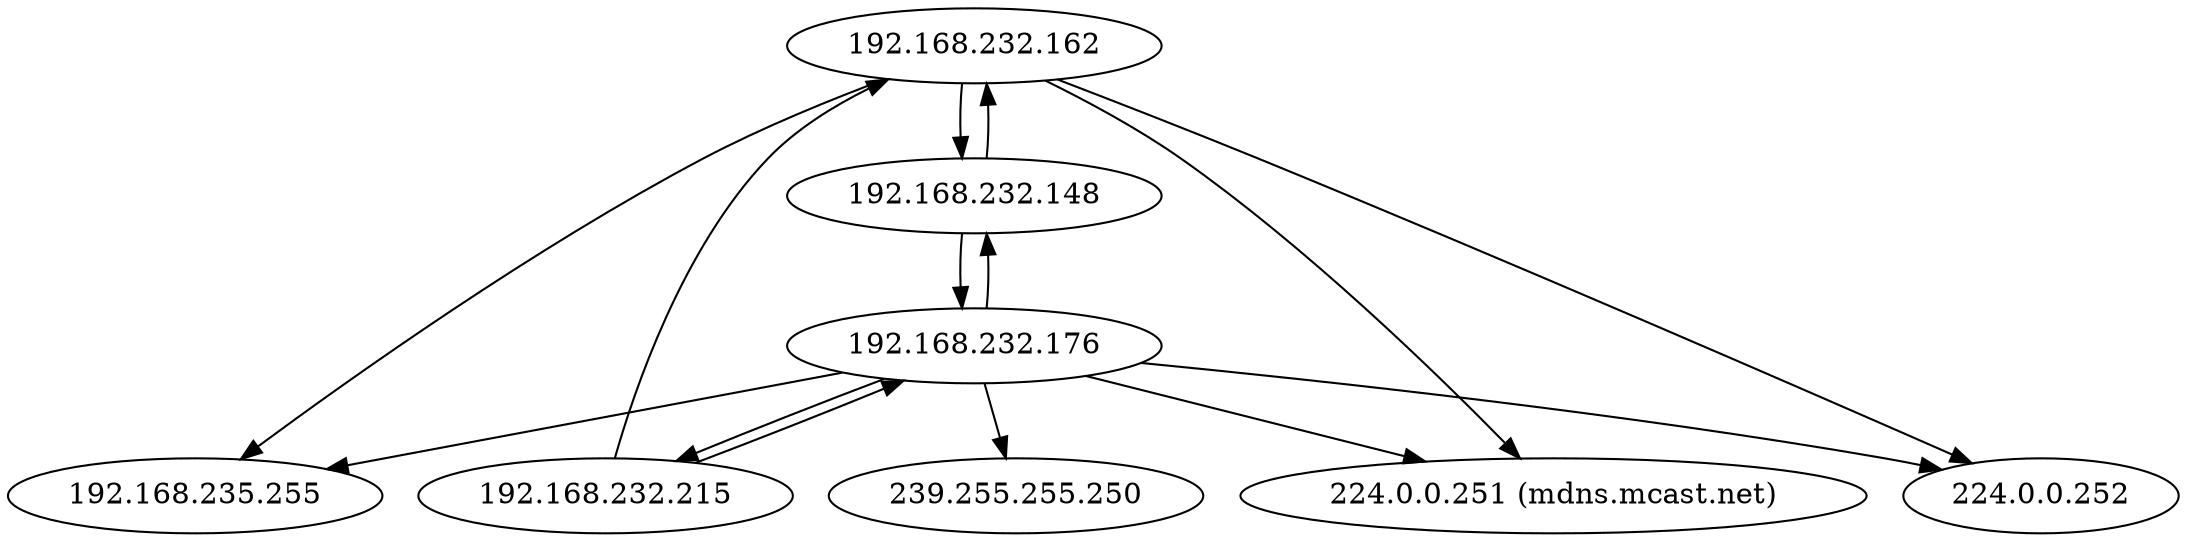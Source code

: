 digraph pcap_communication {
"192.168.232.162" -> "192.168.232.148";
"192.168.232.148" -> "192.168.232.162";
"192.168.232.162" -> "192.168.235.255";
"192.168.232.162" -> "224.0.0.251 (mdns.mcast.net)";
"192.168.232.215" -> "192.168.232.162";
"192.168.232.162" -> "224.0.0.252";
"192.168.232.176" -> "192.168.235.255";
"192.168.232.148" -> "192.168.232.176";
"192.168.232.215" -> "192.168.232.176";
"192.168.232.176" -> "192.168.232.215";
"192.168.232.176" -> "239.255.255.250";
"192.168.232.176" -> "224.0.0.251 (mdns.mcast.net)";
"192.168.232.176" -> "224.0.0.252";
"192.168.232.176" -> "192.168.232.148";
}